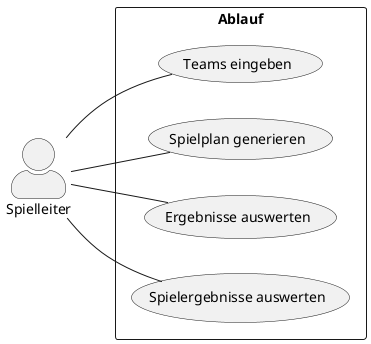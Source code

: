 @startuml
left to right direction
skinparam actorStyle awesome
actor Spielleiter as s

rectangle Ablauf as ablauf {
  usecase "Teams eingeben" as teameingabe
  usecase "Spielplan generieren" as spielplangenerierung
  usecase "Ergebnisse auswerten" as ergebnisseeintragen
  usecase "Spielergebnisse auswerten" as ergebnisseauswerten
}

s -- teameingabe
s -- spielplangenerierung
s -- ergebnisseeintragen
s -- ergebnisseauswerten

@enduml
